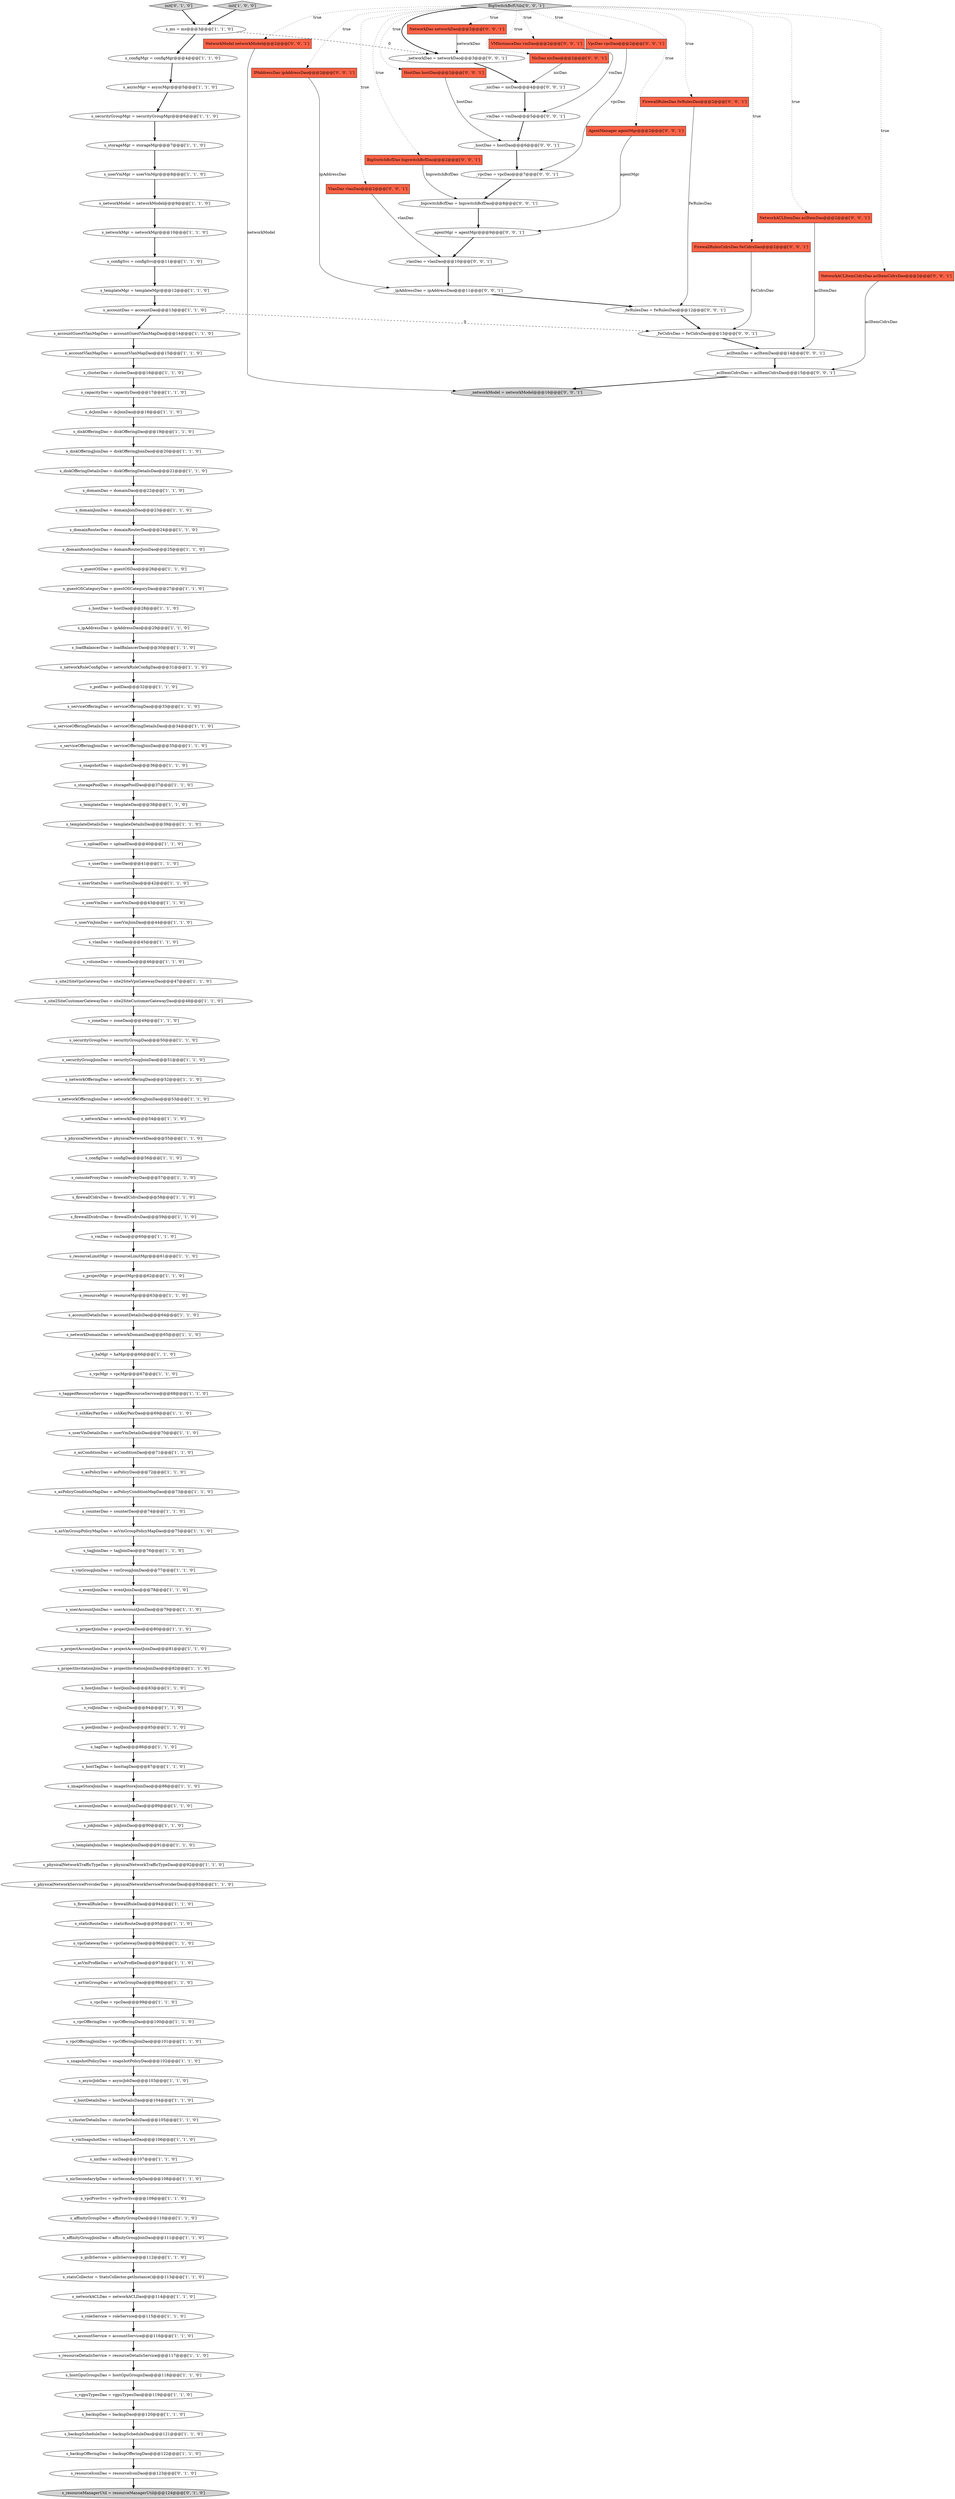 digraph {
48 [style = filled, label = "s_physicalNetworkServiceProviderDao = physicalNetworkServiceProviderDao@@@93@@@['1', '1', '0']", fillcolor = white, shape = ellipse image = "AAA0AAABBB1BBB"];
84 [style = filled, label = "s_vpcOfferingDao = vpcOfferingDao@@@100@@@['1', '1', '0']", fillcolor = white, shape = ellipse image = "AAA0AAABBB1BBB"];
49 [style = filled, label = "s_physicalNetworkTrafficTypeDao = physicalNetworkTrafficTypeDao@@@92@@@['1', '1', '0']", fillcolor = white, shape = ellipse image = "AAA0AAABBB1BBB"];
64 [style = filled, label = "s_affinityGroupDao = affinityGroupDao@@@110@@@['1', '1', '0']", fillcolor = white, shape = ellipse image = "AAA0AAABBB1BBB"];
118 [style = filled, label = "s_clusterDao = clusterDao@@@16@@@['1', '1', '0']", fillcolor = white, shape = ellipse image = "AAA0AAABBB1BBB"];
62 [style = filled, label = "s_backupScheduleDao = backupScheduleDao@@@121@@@['1', '1', '0']", fillcolor = white, shape = ellipse image = "AAA0AAABBB1BBB"];
83 [style = filled, label = "s_hostDao = hostDao@@@28@@@['1', '1', '0']", fillcolor = white, shape = ellipse image = "AAA0AAABBB1BBB"];
119 [style = filled, label = "s_hostGpuGroupsDao = hostGpuGroupsDao@@@118@@@['1', '1', '0']", fillcolor = white, shape = ellipse image = "AAA0AAABBB1BBB"];
140 [style = filled, label = "IPAddressDao ipAddressDao@@@2@@@['0', '0', '1']", fillcolor = tomato, shape = box image = "AAA0AAABBB3BBB"];
133 [style = filled, label = "NetworkACLItemDao aclItemDao@@@2@@@['0', '0', '1']", fillcolor = tomato, shape = box image = "AAA0AAABBB3BBB"];
35 [style = filled, label = "s_serviceOfferingDao = serviceOfferingDao@@@33@@@['1', '1', '0']", fillcolor = white, shape = ellipse image = "AAA0AAABBB1BBB"];
38 [style = filled, label = "s_tagJoinDao = tagJoinDao@@@76@@@['1', '1', '0']", fillcolor = white, shape = ellipse image = "AAA0AAABBB1BBB"];
123 [style = filled, label = "s_resourceIconDao = resourceIconDao@@@123@@@['0', '1', '0']", fillcolor = white, shape = ellipse image = "AAA1AAABBB2BBB"];
148 [style = filled, label = "_fwRulesDao = fwRulesDao@@@12@@@['0', '0', '1']", fillcolor = white, shape = ellipse image = "AAA0AAABBB3BBB"];
107 [style = filled, label = "s_vmSnapshotDao = vmSnapshotDao@@@106@@@['1', '1', '0']", fillcolor = white, shape = ellipse image = "AAA0AAABBB1BBB"];
151 [style = filled, label = "BigSwitchBcfUtils['0', '0', '1']", fillcolor = lightgray, shape = diamond image = "AAA0AAABBB3BBB"];
111 [style = filled, label = "s_firewallCidrsDao = firewallCidrsDao@@@58@@@['1', '1', '0']", fillcolor = white, shape = ellipse image = "AAA0AAABBB1BBB"];
109 [style = filled, label = "s_networkACLDao = networkACLDao@@@114@@@['1', '1', '0']", fillcolor = white, shape = ellipse image = "AAA0AAABBB1BBB"];
100 [style = filled, label = "s_hostDetailsDao = hostDetailsDao@@@104@@@['1', '1', '0']", fillcolor = white, shape = ellipse image = "AAA0AAABBB1BBB"];
93 [style = filled, label = "s_vlanDao = vlanDao@@@45@@@['1', '1', '0']", fillcolor = white, shape = ellipse image = "AAA0AAABBB1BBB"];
1 [style = filled, label = "s_userVmDao = userVmDao@@@43@@@['1', '1', '0']", fillcolor = white, shape = ellipse image = "AAA0AAABBB1BBB"];
136 [style = filled, label = "_agentMgr = agentMgr@@@9@@@['0', '0', '1']", fillcolor = white, shape = ellipse image = "AAA0AAABBB3BBB"];
2 [style = filled, label = "s_projectMgr = projectMgr@@@62@@@['1', '1', '0']", fillcolor = white, shape = ellipse image = "AAA0AAABBB1BBB"];
14 [style = filled, label = "s_networkOfferingJoinDao = networkOfferingJoinDao@@@53@@@['1', '1', '0']", fillcolor = white, shape = ellipse image = "AAA0AAABBB1BBB"];
50 [style = filled, label = "s_userAccountJoinDao = userAccountJoinDao@@@79@@@['1', '1', '0']", fillcolor = white, shape = ellipse image = "AAA0AAABBB1BBB"];
105 [style = filled, label = "s_asPolicyDao = asPolicyDao@@@72@@@['1', '1', '0']", fillcolor = white, shape = ellipse image = "AAA0AAABBB1BBB"];
9 [style = filled, label = "s_loadBalancerDao = loadBalancerDao@@@30@@@['1', '1', '0']", fillcolor = white, shape = ellipse image = "AAA0AAABBB1BBB"];
21 [style = filled, label = "s_guestOSDao = guestOSDao@@@26@@@['1', '1', '0']", fillcolor = white, shape = ellipse image = "AAA0AAABBB1BBB"];
81 [style = filled, label = "s_staticRouteDao = staticRouteDao@@@95@@@['1', '1', '0']", fillcolor = white, shape = ellipse image = "AAA0AAABBB1BBB"];
89 [style = filled, label = "s_hostJoinDao = hostJoinDao@@@83@@@['1', '1', '0']", fillcolor = white, shape = ellipse image = "AAA0AAABBB1BBB"];
36 [style = filled, label = "s_asVmProfileDao = asVmProfileDao@@@97@@@['1', '1', '0']", fillcolor = white, shape = ellipse image = "AAA0AAABBB1BBB"];
79 [style = filled, label = "s_templateDao = templateDao@@@38@@@['1', '1', '0']", fillcolor = white, shape = ellipse image = "AAA0AAABBB1BBB"];
132 [style = filled, label = "VlanDao vlanDao@@@2@@@['0', '0', '1']", fillcolor = tomato, shape = box image = "AAA0AAABBB3BBB"];
55 [style = filled, label = "s_configDao = configDao@@@56@@@['1', '1', '0']", fillcolor = white, shape = ellipse image = "AAA0AAABBB1BBB"];
106 [style = filled, label = "s_vgpuTypesDao = vgpuTypesDao@@@119@@@['1', '1', '0']", fillcolor = white, shape = ellipse image = "AAA0AAABBB1BBB"];
147 [style = filled, label = "_vlanDao = vlanDao@@@10@@@['0', '0', '1']", fillcolor = white, shape = ellipse image = "AAA0AAABBB3BBB"];
41 [style = filled, label = "s_domainJoinDao = domainJoinDao@@@23@@@['1', '1', '0']", fillcolor = white, shape = ellipse image = "AAA0AAABBB1BBB"];
59 [style = filled, label = "s_uploadDao = uploadDao@@@40@@@['1', '1', '0']", fillcolor = white, shape = ellipse image = "AAA0AAABBB1BBB"];
130 [style = filled, label = "FirewallRulesCidrsDao fwCidrsDao@@@2@@@['0', '0', '1']", fillcolor = tomato, shape = box image = "AAA0AAABBB3BBB"];
71 [style = filled, label = "s_userDao = userDao@@@41@@@['1', '1', '0']", fillcolor = white, shape = ellipse image = "AAA0AAABBB1BBB"];
63 [style = filled, label = "s_asVmGroupDao = asVmGroupDao@@@98@@@['1', '1', '0']", fillcolor = white, shape = ellipse image = "AAA0AAABBB1BBB"];
61 [style = filled, label = "s_vmGroupJoinDao = vmGroupJoinDao@@@77@@@['1', '1', '0']", fillcolor = white, shape = ellipse image = "AAA0AAABBB1BBB"];
144 [style = filled, label = "_aclItemDao = aclItemDao@@@14@@@['0', '0', '1']", fillcolor = white, shape = ellipse image = "AAA0AAABBB3BBB"];
69 [style = filled, label = "s_ipAddressDao = ipAddressDao@@@29@@@['1', '1', '0']", fillcolor = white, shape = ellipse image = "AAA0AAABBB1BBB"];
110 [style = filled, label = "s_zoneDao = zoneDao@@@49@@@['1', '1', '0']", fillcolor = white, shape = ellipse image = "AAA0AAABBB1BBB"];
60 [style = filled, label = "s_asPolicyConditionMapDao = asPolicyConditionMapDao@@@73@@@['1', '1', '0']", fillcolor = white, shape = ellipse image = "AAA0AAABBB1BBB"];
22 [style = filled, label = "s_volumeDao = volumeDao@@@46@@@['1', '1', '0']", fillcolor = white, shape = ellipse image = "AAA0AAABBB1BBB"];
67 [style = filled, label = "s_dcJoinDao = dcJoinDao@@@18@@@['1', '1', '0']", fillcolor = white, shape = ellipse image = "AAA0AAABBB1BBB"];
139 [style = filled, label = "AgentManager agentMgr@@@2@@@['0', '0', '1']", fillcolor = tomato, shape = box image = "AAA0AAABBB3BBB"];
44 [style = filled, label = "s_site2SiteVpnGatewayDao = site2SiteVpnGatewayDao@@@47@@@['1', '1', '0']", fillcolor = white, shape = ellipse image = "AAA0AAABBB1BBB"];
51 [style = filled, label = "s_affinityGroupJoinDao = affinityGroupJoinDao@@@111@@@['1', '1', '0']", fillcolor = white, shape = ellipse image = "AAA0AAABBB1BBB"];
86 [style = filled, label = "s_imageStoreJoinDao = imageStoreJoinDao@@@88@@@['1', '1', '0']", fillcolor = white, shape = ellipse image = "AAA0AAABBB1BBB"];
88 [style = filled, label = "s_vpcOfferingJoinDao = vpcOfferingJoinDao@@@101@@@['1', '1', '0']", fillcolor = white, shape = ellipse image = "AAA0AAABBB1BBB"];
57 [style = filled, label = "s_securityGroupJoinDao = securityGroupJoinDao@@@51@@@['1', '1', '0']", fillcolor = white, shape = ellipse image = "AAA0AAABBB1BBB"];
74 [style = filled, label = "s_nicDao = nicDao@@@107@@@['1', '1', '0']", fillcolor = white, shape = ellipse image = "AAA0AAABBB1BBB"];
45 [style = filled, label = "s_roleService = roleService@@@115@@@['1', '1', '0']", fillcolor = white, shape = ellipse image = "AAA0AAABBB1BBB"];
56 [style = filled, label = "s_snapshotDao = snapshotDao@@@36@@@['1', '1', '0']", fillcolor = white, shape = ellipse image = "AAA0AAABBB1BBB"];
142 [style = filled, label = "NetworkModel networkModel@@@2@@@['0', '0', '1']", fillcolor = tomato, shape = box image = "AAA0AAABBB3BBB"];
25 [style = filled, label = "s_networkModel = networkModel@@@9@@@['1', '1', '0']", fillcolor = white, shape = ellipse image = "AAA0AAABBB1BBB"];
16 [style = filled, label = "s_serviceOfferingJoinDao = serviceOfferingJoinDao@@@35@@@['1', '1', '0']", fillcolor = white, shape = ellipse image = "AAA0AAABBB1BBB"];
17 [style = filled, label = "s_asVmGroupPolicyMapDao = asVmGroupPolicyMapDao@@@75@@@['1', '1', '0']", fillcolor = white, shape = ellipse image = "AAA0AAABBB1BBB"];
104 [style = filled, label = "s_diskOfferingJoinDao = diskOfferingJoinDao@@@20@@@['1', '1', '0']", fillcolor = white, shape = ellipse image = "AAA0AAABBB1BBB"];
68 [style = filled, label = "s_configMgr = configMgr@@@4@@@['1', '1', '0']", fillcolor = white, shape = ellipse image = "AAA0AAABBB1BBB"];
120 [style = filled, label = "s_accountService = accountService@@@116@@@['1', '1', '0']", fillcolor = white, shape = ellipse image = "AAA0AAABBB1BBB"];
34 [style = filled, label = "s_networkRuleConfigDao = networkRuleConfigDao@@@31@@@['1', '1', '0']", fillcolor = white, shape = ellipse image = "AAA0AAABBB1BBB"];
15 [style = filled, label = "s_podDao = podDao@@@32@@@['1', '1', '0']", fillcolor = white, shape = ellipse image = "AAA0AAABBB1BBB"];
103 [style = filled, label = "s_site2SiteCustomerGatewayDao = site2SiteCustomerGatewayDao@@@48@@@['1', '1', '0']", fillcolor = white, shape = ellipse image = "AAA0AAABBB1BBB"];
72 [style = filled, label = "s_firewallRuleDao = firewallRuleDao@@@94@@@['1', '1', '0']", fillcolor = white, shape = ellipse image = "AAA0AAABBB1BBB"];
54 [style = filled, label = "s_accountDao = accountDao@@@13@@@['1', '1', '0']", fillcolor = white, shape = ellipse image = "AAA0AAABBB1BBB"];
3 [style = filled, label = "s_securityGroupDao = securityGroupDao@@@50@@@['1', '1', '0']", fillcolor = white, shape = ellipse image = "AAA0AAABBB1BBB"];
87 [style = filled, label = "s_hostTagDao = hosttagDao@@@87@@@['1', '1', '0']", fillcolor = white, shape = ellipse image = "AAA0AAABBB1BBB"];
101 [style = filled, label = "s_snapshotPolicyDao = snapshotPolicyDao@@@102@@@['1', '1', '0']", fillcolor = white, shape = ellipse image = "AAA0AAABBB1BBB"];
29 [style = filled, label = "s_jobJoinDao = jobJoinDao@@@90@@@['1', '1', '0']", fillcolor = white, shape = ellipse image = "AAA0AAABBB1BBB"];
26 [style = filled, label = "s_vpcDao = vpcDao@@@99@@@['1', '1', '0']", fillcolor = white, shape = ellipse image = "AAA0AAABBB1BBB"];
66 [style = filled, label = "s_counterDao = counterDao@@@74@@@['1', '1', '0']", fillcolor = white, shape = ellipse image = "AAA0AAABBB1BBB"];
53 [style = filled, label = "s_userVmMgr = userVmMgr@@@8@@@['1', '1', '0']", fillcolor = white, shape = ellipse image = "AAA0AAABBB1BBB"];
65 [style = filled, label = "s_templateMgr = templateMgr@@@12@@@['1', '1', '0']", fillcolor = white, shape = ellipse image = "AAA0AAABBB1BBB"];
127 [style = filled, label = "NetworkDao networkDao@@@2@@@['0', '0', '1']", fillcolor = tomato, shape = box image = "AAA0AAABBB3BBB"];
58 [style = filled, label = "s_guestOSCategoryDao = guestOSCategoryDao@@@27@@@['1', '1', '0']", fillcolor = white, shape = ellipse image = "AAA0AAABBB1BBB"];
10 [style = filled, label = "s_networkDao = networkDao@@@54@@@['1', '1', '0']", fillcolor = white, shape = ellipse image = "AAA0AAABBB1BBB"];
12 [style = filled, label = "s_resourceMgr = resourceMgr@@@63@@@['1', '1', '0']", fillcolor = white, shape = ellipse image = "AAA0AAABBB1BBB"];
18 [style = filled, label = "s_projectAccountJoinDao = projectAccountJoinDao@@@81@@@['1', '1', '0']", fillcolor = white, shape = ellipse image = "AAA0AAABBB1BBB"];
19 [style = filled, label = "s_vpcProvSvc = vpcProvSvc@@@109@@@['1', '1', '0']", fillcolor = white, shape = ellipse image = "AAA0AAABBB1BBB"];
6 [style = filled, label = "s_networkDomainDao = networkDomainDao@@@65@@@['1', '1', '0']", fillcolor = white, shape = ellipse image = "AAA0AAABBB1BBB"];
152 [style = filled, label = "FirewallRulesDao fwRulesDao@@@2@@@['0', '0', '1']", fillcolor = tomato, shape = box image = "AAA0AAABBB3BBB"];
24 [style = filled, label = "s_ms = ms@@@3@@@['1', '1', '0']", fillcolor = white, shape = ellipse image = "AAA0AAABBB1BBB"];
39 [style = filled, label = "s_capacityDao = capacityDao@@@17@@@['1', '1', '0']", fillcolor = white, shape = ellipse image = "AAA0AAABBB1BBB"];
112 [style = filled, label = "s_accountJoinDao = accountJoinDao@@@89@@@['1', '1', '0']", fillcolor = white, shape = ellipse image = "AAA0AAABBB1BBB"];
115 [style = filled, label = "s_backupOfferingDao = backupOfferingDao@@@122@@@['1', '1', '0']", fillcolor = white, shape = ellipse image = "AAA0AAABBB1BBB"];
121 [style = filled, label = "s_resourceManagerUtil = resourceManagerUtil@@@124@@@['0', '1', '0']", fillcolor = lightgray, shape = ellipse image = "AAA1AAABBB2BBB"];
141 [style = filled, label = "_fwCidrsDao = fwCidrsDao@@@13@@@['0', '0', '1']", fillcolor = white, shape = ellipse image = "AAA0AAABBB3BBB"];
73 [style = filled, label = "s_poolJoinDao = poolJoinDao@@@85@@@['1', '1', '0']", fillcolor = white, shape = ellipse image = "AAA0AAABBB1BBB"];
0 [style = filled, label = "s_vpcMgr = vpcMgr@@@67@@@['1', '1', '0']", fillcolor = white, shape = ellipse image = "AAA0AAABBB1BBB"];
70 [style = filled, label = "s_physicalNetworkDao = physicalNetworkDao@@@55@@@['1', '1', '0']", fillcolor = white, shape = ellipse image = "AAA0AAABBB1BBB"];
150 [style = filled, label = "BigSwitchBcfDao bigswitchBcfDao@@@2@@@['0', '0', '1']", fillcolor = tomato, shape = box image = "AAA0AAABBB3BBB"];
95 [style = filled, label = "s_networkOfferingDao = networkOfferingDao@@@52@@@['1', '1', '0']", fillcolor = white, shape = ellipse image = "AAA0AAABBB1BBB"];
5 [style = filled, label = "s_nicSecondaryIpDao = nicSecondaryIpDao@@@108@@@['1', '1', '0']", fillcolor = white, shape = ellipse image = "AAA0AAABBB1BBB"];
13 [style = filled, label = "s_tagDao = tagDao@@@86@@@['1', '1', '0']", fillcolor = white, shape = ellipse image = "AAA0AAABBB1BBB"];
137 [style = filled, label = "HostDao hostDao@@@2@@@['0', '0', '1']", fillcolor = tomato, shape = box image = "AAA0AAABBB3BBB"];
77 [style = filled, label = "s_configSvc = configSvc@@@11@@@['1', '1', '0']", fillcolor = white, shape = ellipse image = "AAA0AAABBB1BBB"];
76 [style = filled, label = "s_accountVlanMapDao = accountVlanMapDao@@@15@@@['1', '1', '0']", fillcolor = white, shape = ellipse image = "AAA0AAABBB1BBB"];
94 [style = filled, label = "s_vmDao = vmDao@@@60@@@['1', '1', '0']", fillcolor = white, shape = ellipse image = "AAA0AAABBB1BBB"];
145 [style = filled, label = "_ipAddressDao = ipAddressDao@@@11@@@['0', '0', '1']", fillcolor = white, shape = ellipse image = "AAA0AAABBB3BBB"];
129 [style = filled, label = "_networkDao = networkDao@@@3@@@['0', '0', '1']", fillcolor = white, shape = ellipse image = "AAA0AAABBB3BBB"];
131 [style = filled, label = "_networkModel = networkModel@@@16@@@['0', '0', '1']", fillcolor = lightgray, shape = ellipse image = "AAA0AAABBB3BBB"];
98 [style = filled, label = "s_diskOfferingDetailsDao = diskOfferingDetailsDao@@@21@@@['1', '1', '0']", fillcolor = white, shape = ellipse image = "AAA0AAABBB1BBB"];
23 [style = filled, label = "s_firewallDcidrsDao = firewalDcidrsDao@@@59@@@['1', '1', '0']", fillcolor = white, shape = ellipse image = "AAA0AAABBB1BBB"];
52 [style = filled, label = "s_projectJoinDao = projectJoinDao@@@80@@@['1', '1', '0']", fillcolor = white, shape = ellipse image = "AAA0AAABBB1BBB"];
91 [style = filled, label = "s_domainRouterDao = domainRouterDao@@@24@@@['1', '1', '0']", fillcolor = white, shape = ellipse image = "AAA0AAABBB1BBB"];
116 [style = filled, label = "s_storagePoolDao = storagePoolDao@@@37@@@['1', '1', '0']", fillcolor = white, shape = ellipse image = "AAA0AAABBB1BBB"];
46 [style = filled, label = "s_sshKeyPairDao = sshKeyPairDao@@@69@@@['1', '1', '0']", fillcolor = white, shape = ellipse image = "AAA0AAABBB1BBB"];
42 [style = filled, label = "s_resourceLimitMgr = resourceLimitMgr@@@61@@@['1', '1', '0']", fillcolor = white, shape = ellipse image = "AAA0AAABBB1BBB"];
11 [style = filled, label = "s_resourceDetailsService = resourceDetailsService@@@117@@@['1', '1', '0']", fillcolor = white, shape = ellipse image = "AAA0AAABBB1BBB"];
20 [style = filled, label = "s_serviceOfferingDetailsDao = serviceOfferingDetailsDao@@@34@@@['1', '1', '0']", fillcolor = white, shape = ellipse image = "AAA0AAABBB1BBB"];
96 [style = filled, label = "s_backupDao = backupDao@@@120@@@['1', '1', '0']", fillcolor = white, shape = ellipse image = "AAA0AAABBB1BBB"];
124 [style = filled, label = "VpcDao vpcDao@@@2@@@['0', '0', '1']", fillcolor = tomato, shape = box image = "AAA0AAABBB3BBB"];
28 [style = filled, label = "s_gslbService = gslbService@@@112@@@['1', '1', '0']", fillcolor = white, shape = ellipse image = "AAA0AAABBB1BBB"];
27 [style = filled, label = "s_accountDetailsDao = accountDetailsDao@@@64@@@['1', '1', '0']", fillcolor = white, shape = ellipse image = "AAA0AAABBB1BBB"];
8 [style = filled, label = "s_domainRouterJoinDao = domainRouterJoinDao@@@25@@@['1', '1', '0']", fillcolor = white, shape = ellipse image = "AAA0AAABBB1BBB"];
134 [style = filled, label = "NicDao nicDao@@@2@@@['0', '0', '1']", fillcolor = tomato, shape = box image = "AAA0AAABBB3BBB"];
40 [style = filled, label = "s_asConditionDao = asConditionDao@@@71@@@['1', '1', '0']", fillcolor = white, shape = ellipse image = "AAA0AAABBB1BBB"];
30 [style = filled, label = "s_eventJoinDao = eventJoinDao@@@78@@@['1', '1', '0']", fillcolor = white, shape = ellipse image = "AAA0AAABBB1BBB"];
128 [style = filled, label = "_aclItemCidrsDao = aclItemCidrsDao@@@15@@@['0', '0', '1']", fillcolor = white, shape = ellipse image = "AAA0AAABBB3BBB"];
149 [style = filled, label = "_vpcDao = vpcDao@@@7@@@['0', '0', '1']", fillcolor = white, shape = ellipse image = "AAA0AAABBB3BBB"];
33 [style = filled, label = "s_domainDao = domainDao@@@22@@@['1', '1', '0']", fillcolor = white, shape = ellipse image = "AAA0AAABBB1BBB"];
125 [style = filled, label = "VMInstanceDao vmDao@@@2@@@['0', '0', '1']", fillcolor = tomato, shape = box image = "AAA0AAABBB3BBB"];
43 [style = filled, label = "s_vpcGatewayDao = vpcGatewayDao@@@96@@@['1', '1', '0']", fillcolor = white, shape = ellipse image = "AAA0AAABBB1BBB"];
138 [style = filled, label = "_vmDao = vmDao@@@5@@@['0', '0', '1']", fillcolor = white, shape = ellipse image = "AAA0AAABBB3BBB"];
92 [style = filled, label = "s_userStatsDao = userStatsDao@@@42@@@['1', '1', '0']", fillcolor = white, shape = ellipse image = "AAA0AAABBB1BBB"];
78 [style = filled, label = "s_volJoinDao = volJoinDao@@@84@@@['1', '1', '0']", fillcolor = white, shape = ellipse image = "AAA0AAABBB1BBB"];
97 [style = filled, label = "s_userVmJoinDao = userVmJoinDao@@@44@@@['1', '1', '0']", fillcolor = white, shape = ellipse image = "AAA0AAABBB1BBB"];
7 [style = filled, label = "s_asyncMgr = asyncMgr@@@5@@@['1', '1', '0']", fillcolor = white, shape = ellipse image = "AAA0AAABBB1BBB"];
75 [style = filled, label = "s_statsCollector = StatsCollector.getInstance()@@@113@@@['1', '1', '0']", fillcolor = white, shape = ellipse image = "AAA0AAABBB1BBB"];
126 [style = filled, label = "NetworkACLItemCidrsDao aclItemCidrsDao@@@2@@@['0', '0', '1']", fillcolor = tomato, shape = box image = "AAA0AAABBB3BBB"];
37 [style = filled, label = "s_clusterDetailsDao = clusterDetailsDao@@@105@@@['1', '1', '0']", fillcolor = white, shape = ellipse image = "AAA0AAABBB1BBB"];
80 [style = filled, label = "s_diskOfferingDao = diskOfferingDao@@@19@@@['1', '1', '0']", fillcolor = white, shape = ellipse image = "AAA0AAABBB1BBB"];
90 [style = filled, label = "s_projectInvitationJoinDao = projectInvitationJoinDao@@@82@@@['1', '1', '0']", fillcolor = white, shape = ellipse image = "AAA0AAABBB1BBB"];
135 [style = filled, label = "_nicDao = nicDao@@@4@@@['0', '0', '1']", fillcolor = white, shape = ellipse image = "AAA0AAABBB3BBB"];
146 [style = filled, label = "_hostDao = hostDao@@@6@@@['0', '0', '1']", fillcolor = white, shape = ellipse image = "AAA0AAABBB3BBB"];
102 [style = filled, label = "s_templateJoinDao = templateJoinDao@@@91@@@['1', '1', '0']", fillcolor = white, shape = ellipse image = "AAA0AAABBB1BBB"];
32 [style = filled, label = "s_userVmDetailsDao = userVmDetailsDao@@@70@@@['1', '1', '0']", fillcolor = white, shape = ellipse image = "AAA0AAABBB1BBB"];
99 [style = filled, label = "s_taggedResourceService = taggedResourceService@@@68@@@['1', '1', '0']", fillcolor = white, shape = ellipse image = "AAA0AAABBB1BBB"];
108 [style = filled, label = "s_templateDetailsDao = templateDetailsDao@@@39@@@['1', '1', '0']", fillcolor = white, shape = ellipse image = "AAA0AAABBB1BBB"];
122 [style = filled, label = "init['0', '1', '0']", fillcolor = lightgray, shape = diamond image = "AAA0AAABBB2BBB"];
31 [style = filled, label = "s_securityGroupMgr = securityGroupMgr@@@6@@@['1', '1', '0']", fillcolor = white, shape = ellipse image = "AAA0AAABBB1BBB"];
113 [style = filled, label = "s_networkMgr = networkMgr@@@10@@@['1', '1', '0']", fillcolor = white, shape = ellipse image = "AAA0AAABBB1BBB"];
47 [style = filled, label = "init['1', '0', '0']", fillcolor = lightgray, shape = diamond image = "AAA0AAABBB1BBB"];
4 [style = filled, label = "s_consoleProxyDao = consoleProxyDao@@@57@@@['1', '1', '0']", fillcolor = white, shape = ellipse image = "AAA0AAABBB1BBB"];
117 [style = filled, label = "s_accountGuestVlanMapDao = accountGuestVlanMapDao@@@14@@@['1', '1', '0']", fillcolor = white, shape = ellipse image = "AAA0AAABBB1BBB"];
82 [style = filled, label = "s_asyncJobDao = asyncJobDao@@@103@@@['1', '1', '0']", fillcolor = white, shape = ellipse image = "AAA0AAABBB1BBB"];
114 [style = filled, label = "s_haMgr = haMgr@@@66@@@['1', '1', '0']", fillcolor = white, shape = ellipse image = "AAA0AAABBB1BBB"];
143 [style = filled, label = "_bigswitchBcfDao = bigswitchBcfDao@@@8@@@['0', '0', '1']", fillcolor = white, shape = ellipse image = "AAA0AAABBB3BBB"];
85 [style = filled, label = "s_storageMgr = storageMgr@@@7@@@['1', '1', '0']", fillcolor = white, shape = ellipse image = "AAA0AAABBB1BBB"];
120->11 [style = bold, label=""];
151->125 [style = dotted, label="true"];
12->27 [style = bold, label=""];
19->64 [style = bold, label=""];
41->91 [style = bold, label=""];
151->130 [style = dotted, label="true"];
104->98 [style = bold, label=""];
62->115 [style = bold, label=""];
82->100 [style = bold, label=""];
0->99 [style = bold, label=""];
3->57 [style = bold, label=""];
89->78 [style = bold, label=""];
38->61 [style = bold, label=""];
72->81 [style = bold, label=""];
24->68 [style = bold, label=""];
53->25 [style = bold, label=""];
65->54 [style = bold, label=""];
95->14 [style = bold, label=""];
71->92 [style = bold, label=""];
42->2 [style = bold, label=""];
40->105 [style = bold, label=""];
51->28 [style = bold, label=""];
149->143 [style = bold, label=""];
124->149 [style = solid, label="vpcDao"];
116->79 [style = bold, label=""];
143->136 [style = bold, label=""];
151->124 [style = dotted, label="true"];
63->26 [style = bold, label=""];
18->90 [style = bold, label=""];
114->0 [style = bold, label=""];
70->55 [style = bold, label=""];
151->140 [style = dotted, label="true"];
24->129 [style = dashed, label="0"];
14->10 [style = bold, label=""];
151->152 [style = dotted, label="true"];
128->131 [style = bold, label=""];
44->103 [style = bold, label=""];
9->34 [style = bold, label=""];
110->3 [style = bold, label=""];
142->131 [style = solid, label="networkModel"];
125->138 [style = solid, label="vmDao"];
34->15 [style = bold, label=""];
20->16 [style = bold, label=""];
140->145 [style = solid, label="ipAddressDao"];
79->108 [style = bold, label=""];
87->86 [style = bold, label=""];
64->51 [style = bold, label=""];
151->134 [style = dotted, label="true"];
48->72 [style = bold, label=""];
73->13 [style = bold, label=""];
133->144 [style = solid, label="aclItemDao"];
37->107 [style = bold, label=""];
112->29 [style = bold, label=""];
129->135 [style = bold, label=""];
57->95 [style = bold, label=""];
21->58 [style = bold, label=""];
136->147 [style = bold, label=""];
113->77 [style = bold, label=""];
85->53 [style = bold, label=""];
67->80 [style = bold, label=""];
76->118 [style = bold, label=""];
151->150 [style = dotted, label="true"];
88->101 [style = bold, label=""];
138->146 [style = bold, label=""];
28->75 [style = bold, label=""];
111->23 [style = bold, label=""];
108->59 [style = bold, label=""];
102->49 [style = bold, label=""];
100->37 [style = bold, label=""];
58->83 [style = bold, label=""];
145->148 [style = bold, label=""];
151->133 [style = dotted, label="true"];
115->123 [style = bold, label=""];
59->71 [style = bold, label=""];
30->50 [style = bold, label=""];
1->97 [style = bold, label=""];
103->110 [style = bold, label=""];
35->20 [style = bold, label=""];
139->136 [style = solid, label="agentMgr"];
122->24 [style = bold, label=""];
130->141 [style = solid, label="fwCidrsDao"];
5->19 [style = bold, label=""];
119->106 [style = bold, label=""];
86->112 [style = bold, label=""];
98->33 [style = bold, label=""];
106->96 [style = bold, label=""];
54->141 [style = dashed, label="0"];
109->45 [style = bold, label=""];
32->40 [style = bold, label=""];
147->145 [style = bold, label=""];
52->18 [style = bold, label=""];
118->39 [style = bold, label=""];
22->44 [style = bold, label=""];
11->119 [style = bold, label=""];
4->111 [style = bold, label=""];
29->102 [style = bold, label=""];
45->120 [style = bold, label=""];
13->87 [style = bold, label=""];
148->141 [style = bold, label=""];
151->126 [style = dotted, label="true"];
33->41 [style = bold, label=""];
8->21 [style = bold, label=""];
61->30 [style = bold, label=""];
26->84 [style = bold, label=""];
132->147 [style = solid, label="vlanDao"];
77->65 [style = bold, label=""];
92->1 [style = bold, label=""];
81->43 [style = bold, label=""];
150->143 [style = solid, label="bigswitchBcfDao"];
68->7 [style = bold, label=""];
144->128 [style = bold, label=""];
7->31 [style = bold, label=""];
15->35 [style = bold, label=""];
123->121 [style = bold, label=""];
75->109 [style = bold, label=""];
151->127 [style = dotted, label="true"];
43->36 [style = bold, label=""];
31->85 [style = bold, label=""];
105->60 [style = bold, label=""];
27->6 [style = bold, label=""];
49->48 [style = bold, label=""];
16->56 [style = bold, label=""];
66->17 [style = bold, label=""];
135->138 [style = bold, label=""];
99->46 [style = bold, label=""];
84->88 [style = bold, label=""];
47->24 [style = bold, label=""];
69->9 [style = bold, label=""];
93->22 [style = bold, label=""];
146->149 [style = bold, label=""];
127->129 [style = solid, label="networkDao"];
6->114 [style = bold, label=""];
54->117 [style = bold, label=""];
23->94 [style = bold, label=""];
60->66 [style = bold, label=""];
126->128 [style = solid, label="aclItemCidrsDao"];
17->38 [style = bold, label=""];
46->32 [style = bold, label=""];
151->132 [style = dotted, label="true"];
137->146 [style = solid, label="hostDao"];
152->148 [style = solid, label="fwRulesDao"];
134->135 [style = solid, label="nicDao"];
141->144 [style = bold, label=""];
151->142 [style = dotted, label="true"];
74->5 [style = bold, label=""];
101->82 [style = bold, label=""];
97->93 [style = bold, label=""];
55->4 [style = bold, label=""];
83->69 [style = bold, label=""];
117->76 [style = bold, label=""];
151->137 [style = dotted, label="true"];
151->129 [style = bold, label=""];
36->63 [style = bold, label=""];
107->74 [style = bold, label=""];
80->104 [style = bold, label=""];
91->8 [style = bold, label=""];
56->116 [style = bold, label=""];
50->52 [style = bold, label=""];
78->73 [style = bold, label=""];
10->70 [style = bold, label=""];
94->42 [style = bold, label=""];
151->139 [style = dotted, label="true"];
25->113 [style = bold, label=""];
2->12 [style = bold, label=""];
90->89 [style = bold, label=""];
96->62 [style = bold, label=""];
39->67 [style = bold, label=""];
}
